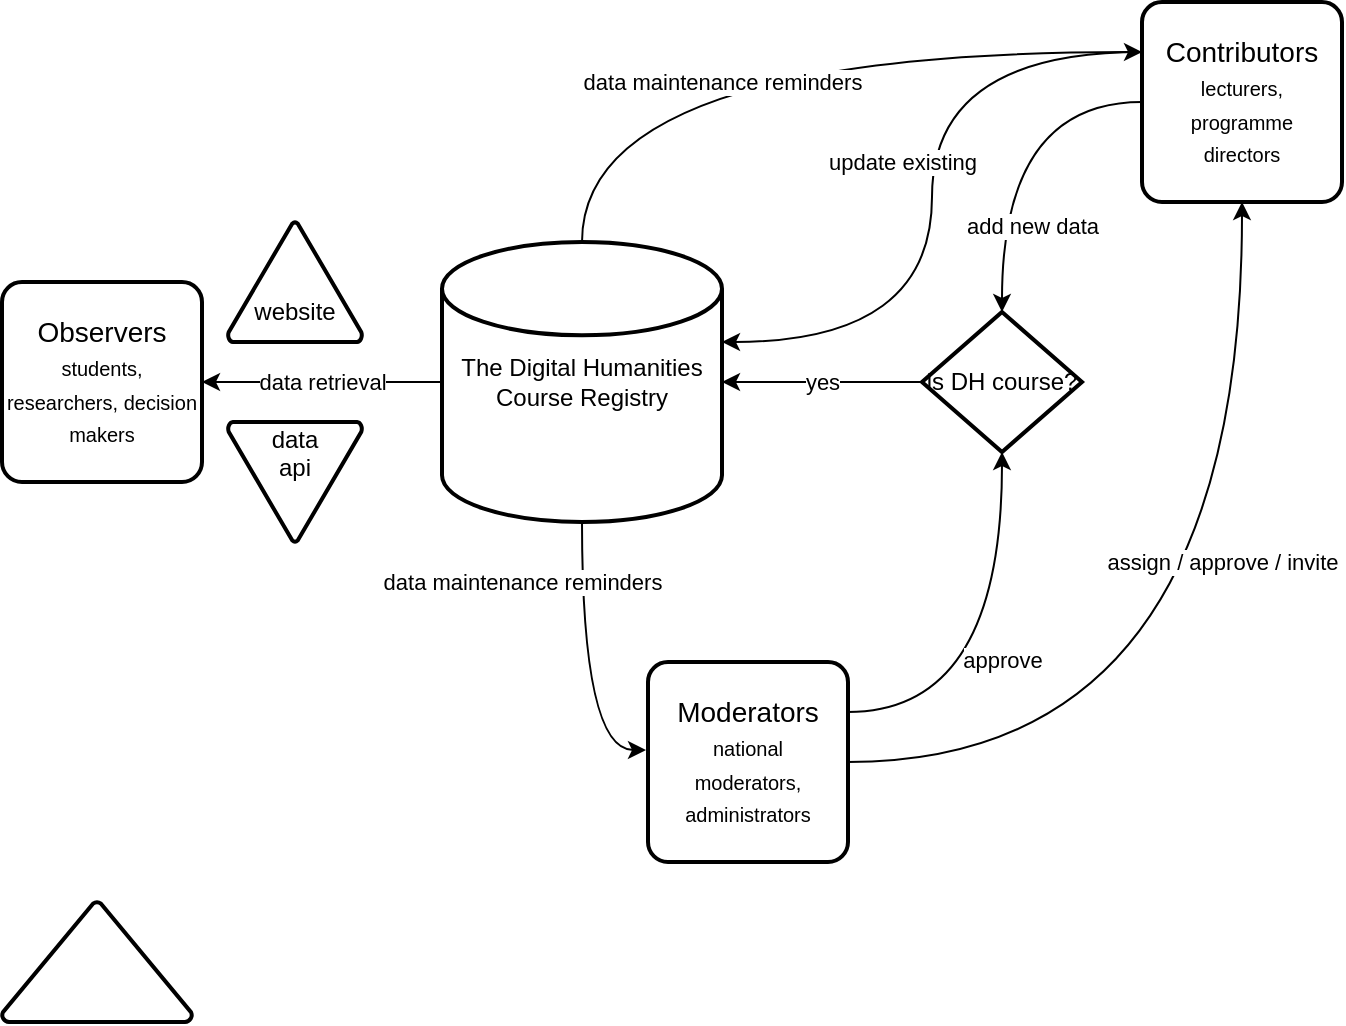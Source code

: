 <mxfile version="10.6.0" type="github"><diagram id="stL3Drc2gj-xAjcKGC8m" name="Page-1"><mxGraphModel dx="1080" dy="444" grid="1" gridSize="10" guides="1" tooltips="1" connect="1" arrows="1" fold="1" page="1" pageScale="1" pageWidth="827" pageHeight="1169" math="0" shadow="0"><root><mxCell id="0"/><mxCell id="1" parent="0"/><mxCell id="T9RA8Pc9jalMW50O1_5D-5" value="data retrieval" style="edgeStyle=orthogonalEdgeStyle;rounded=0;orthogonalLoop=1;jettySize=auto;html=1;exitX=0;exitY=0.5;exitDx=0;exitDy=0;entryX=1;entryY=0.5;entryDx=0;entryDy=0;elbow=vertical;curved=1;" parent="1" source="T9RA8Pc9jalMW50O1_5D-1" target="T9RA8Pc9jalMW50O1_5D-2" edge="1"><mxGeometry relative="1" as="geometry"/></mxCell><mxCell id="T9RA8Pc9jalMW50O1_5D-13" value="data maintenance reminders" style="edgeStyle=orthogonalEdgeStyle;curved=1;rounded=0;orthogonalLoop=1;jettySize=auto;html=1;exitX=0.5;exitY=0;exitDx=0;exitDy=0;entryX=0;entryY=0.25;entryDx=0;entryDy=0;" parent="1" source="T9RA8Pc9jalMW50O1_5D-1" target="T9RA8Pc9jalMW50O1_5D-3" edge="1"><mxGeometry x="-0.12" y="-15" relative="1" as="geometry"><mxPoint as="offset"/></mxGeometry></mxCell><mxCell id="T9RA8Pc9jalMW50O1_5D-14" value="data maintenance reminders" style="edgeStyle=orthogonalEdgeStyle;curved=1;rounded=0;orthogonalLoop=1;jettySize=auto;html=1;exitX=0.5;exitY=1;exitDx=0;exitDy=0;entryX=-0.01;entryY=0.44;entryDx=0;entryDy=0;entryPerimeter=0;" parent="1" source="T9RA8Pc9jalMW50O1_5D-1" target="T9RA8Pc9jalMW50O1_5D-4" edge="1"><mxGeometry x="-0.589" y="-30" relative="1" as="geometry"><mxPoint as="offset"/></mxGeometry></mxCell><mxCell id="T9RA8Pc9jalMW50O1_5D-1" value="The Digital Humanities Course Registry" style="strokeWidth=2;html=1;shape=mxgraph.flowchart.database;whiteSpace=wrap;fontFamily=Helvetica;fontSize=12;fontColor=#000000;align=center;strokeColor=#000000;fillColor=#ffffff;" parent="1" vertex="1"><mxGeometry x="260" y="250" width="140" height="140" as="geometry"/></mxCell><mxCell id="T9RA8Pc9jalMW50O1_5D-2" value="&lt;div&gt;Observers&lt;/div&gt;&lt;div&gt;&lt;font style=&quot;font-size: 10px&quot;&gt;students, researchers, decision makers&lt;/font&gt;&lt;br&gt;&lt;/div&gt;" style="strokeWidth=2;rounded=1;arcSize=10;whiteSpace=wrap;html=1;align=center;fontSize=14;" parent="1" vertex="1"><mxGeometry x="40" y="270" width="100" height="100" as="geometry"/></mxCell><mxCell id="T9RA8Pc9jalMW50O1_5D-11" value="add new data" style="edgeStyle=orthogonalEdgeStyle;curved=1;rounded=0;orthogonalLoop=1;jettySize=auto;html=1;exitX=0;exitY=0.5;exitDx=0;exitDy=0;entryX=0.5;entryY=0;entryDx=0;entryDy=0;entryPerimeter=0;" parent="1" source="T9RA8Pc9jalMW50O1_5D-3" target="T9RA8Pc9jalMW50O1_5D-10" edge="1"><mxGeometry x="0.5" y="15" relative="1" as="geometry"><mxPoint as="offset"/></mxGeometry></mxCell><mxCell id="T9RA8Pc9jalMW50O1_5D-15" value="update existing" style="edgeStyle=orthogonalEdgeStyle;curved=1;rounded=0;orthogonalLoop=1;jettySize=auto;html=1;exitX=0;exitY=0.25;exitDx=0;exitDy=0;entryX=1;entryY=0.357;entryDx=0;entryDy=0;entryPerimeter=0;" parent="1" source="T9RA8Pc9jalMW50O1_5D-3" target="T9RA8Pc9jalMW50O1_5D-1" edge="1"><mxGeometry x="-0.408" y="57" relative="1" as="geometry"><mxPoint x="-72" y="55" as="offset"/></mxGeometry></mxCell><mxCell id="T9RA8Pc9jalMW50O1_5D-3" value="&lt;div&gt;Contributors&lt;/div&gt;&lt;div&gt;&lt;font style=&quot;font-size: 10px&quot;&gt;lecturers,&lt;/font&gt;&lt;/div&gt;&lt;div&gt;&lt;font style=&quot;font-size: 10px&quot;&gt;programme&lt;/font&gt;&lt;/div&gt;&lt;div&gt;&lt;font style=&quot;font-size: 10px&quot;&gt;directors&lt;/font&gt;&lt;br&gt;&lt;/div&gt;" style="strokeWidth=2;rounded=1;arcSize=10;whiteSpace=wrap;html=1;align=center;fontSize=14;" parent="1" vertex="1"><mxGeometry x="610" y="130" width="100" height="100" as="geometry"/></mxCell><mxCell id="T9RA8Pc9jalMW50O1_5D-7" value="assign / approve / invite" style="edgeStyle=orthogonalEdgeStyle;curved=1;rounded=0;orthogonalLoop=1;jettySize=auto;html=1;exitX=1;exitY=0.5;exitDx=0;exitDy=0;" parent="1" source="T9RA8Pc9jalMW50O1_5D-4" target="T9RA8Pc9jalMW50O1_5D-3" edge="1"><mxGeometry x="0.245" y="10" relative="1" as="geometry"><mxPoint as="offset"/></mxGeometry></mxCell><mxCell id="T9RA8Pc9jalMW50O1_5D-9" value="approve" style="edgeStyle=orthogonalEdgeStyle;curved=1;rounded=0;orthogonalLoop=1;jettySize=auto;html=1;exitX=1;exitY=0.25;exitDx=0;exitDy=0;entryX=0.5;entryY=1;entryDx=0;entryDy=0;entryPerimeter=0;" parent="1" source="T9RA8Pc9jalMW50O1_5D-4" target="T9RA8Pc9jalMW50O1_5D-10" edge="1"><mxGeometry relative="1" as="geometry"><mxPoint x="540" y="240" as="targetPoint"/></mxGeometry></mxCell><mxCell id="T9RA8Pc9jalMW50O1_5D-4" value="&lt;div&gt;Moderators&lt;/div&gt;&lt;div&gt;&lt;font style=&quot;font-size: 10px&quot;&gt;national&lt;/font&gt;&lt;/div&gt;&lt;div&gt;&lt;font style=&quot;font-size: 10px&quot;&gt;moderators,&lt;/font&gt;&lt;/div&gt;&lt;div&gt;&lt;font style=&quot;font-size: 10px&quot;&gt;administrators&lt;/font&gt;&lt;br&gt;&lt;/div&gt;" style="strokeWidth=2;rounded=1;arcSize=10;whiteSpace=wrap;html=1;align=center;fontSize=14;" parent="1" vertex="1"><mxGeometry x="363" y="460" width="100" height="100" as="geometry"/></mxCell><mxCell id="T9RA8Pc9jalMW50O1_5D-12" value="yes" style="edgeStyle=orthogonalEdgeStyle;curved=1;rounded=0;orthogonalLoop=1;jettySize=auto;html=1;exitX=0;exitY=0.5;exitDx=0;exitDy=0;exitPerimeter=0;" parent="1" source="T9RA8Pc9jalMW50O1_5D-10" target="T9RA8Pc9jalMW50O1_5D-1" edge="1"><mxGeometry relative="1" as="geometry"/></mxCell><mxCell id="T9RA8Pc9jalMW50O1_5D-10" value="is DH course?" style="strokeWidth=2;html=1;shape=mxgraph.flowchart.decision;whiteSpace=wrap;" parent="1" vertex="1"><mxGeometry x="500" y="285" width="80" height="70" as="geometry"/></mxCell><mxCell id="0VQ4Zzx3dL6mdPOG1dGb-1" value="" style="strokeWidth=2;html=1;shape=mxgraph.flowchart.extract_or_measurement;whiteSpace=wrap;" vertex="1" parent="1"><mxGeometry x="40" y="580" width="95" height="60" as="geometry"/></mxCell><mxCell id="0VQ4Zzx3dL6mdPOG1dGb-2" value="&lt;div&gt;&lt;br&gt;&lt;/div&gt;&lt;div&gt;&lt;br&gt;&lt;/div&gt;&lt;div&gt;website&lt;/div&gt;" style="strokeWidth=2;html=1;shape=mxgraph.flowchart.extract_or_measurement;whiteSpace=wrap;" vertex="1" parent="1"><mxGeometry x="153" y="240" width="67" height="60" as="geometry"/></mxCell><mxCell id="0VQ4Zzx3dL6mdPOG1dGb-4" value="&lt;div&gt;data&lt;/div&gt;&lt;div&gt;api&lt;/div&gt;&lt;div&gt;&lt;br&gt;&lt;/div&gt;&lt;div&gt;&lt;br&gt;&lt;/div&gt;" style="strokeWidth=2;html=1;shape=mxgraph.flowchart.extract_or_measurement;whiteSpace=wrap;rotation=0;direction=west;" vertex="1" parent="1"><mxGeometry x="153" y="340" width="67" height="60" as="geometry"/></mxCell></root></mxGraphModel></diagram></mxfile>